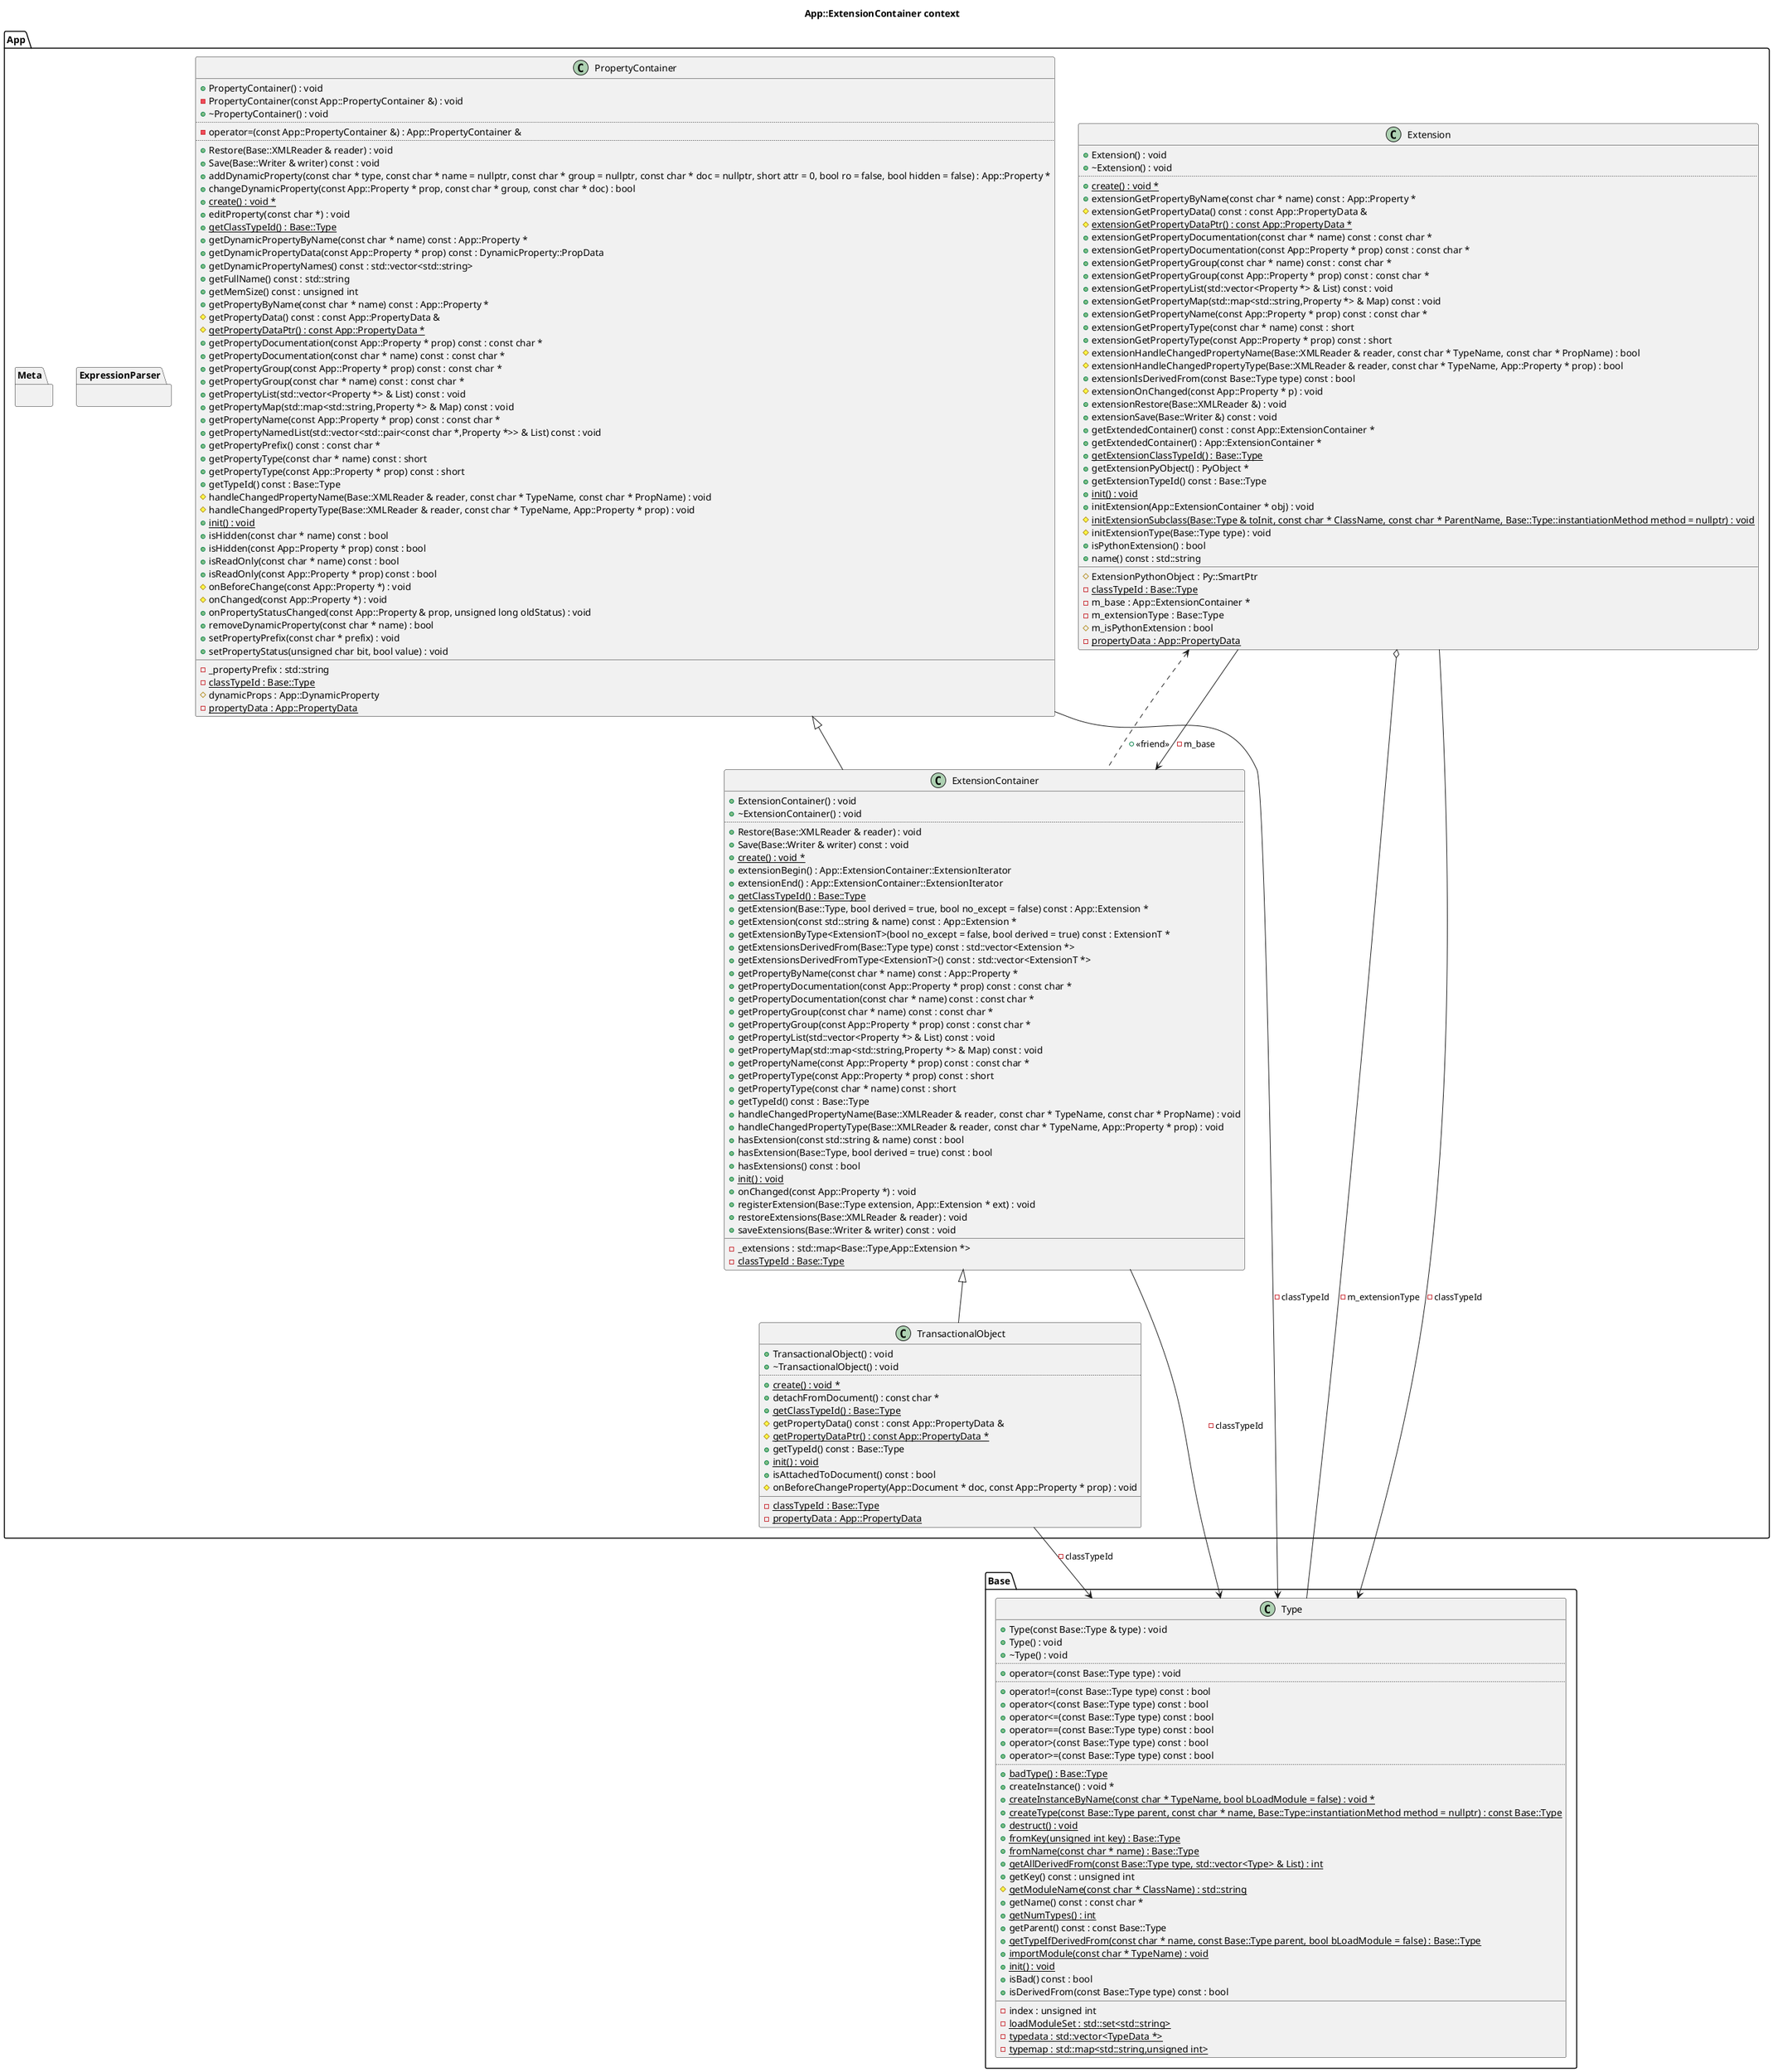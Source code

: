 @startuml
title App::ExtensionContainer context
package [Base] as C_0000701777446892506059 {
class "Type" as C_0001299587473968259399
class C_0001299587473968259399 [[https://github.com/FreeCAD/FreeCAD/blob/f6708547a9bb3f71a4aaade12109f511a72c207c/src/Base/Type.h#L80{Type}]] {
+Type(const Base::Type & type) : void [[[https://github.com/FreeCAD/FreeCAD/blob/f6708547a9bb3f71a4aaade12109f511a72c207c/src/Base/Type.h#L84{Type}]]]
+Type() : void [[[https://github.com/FreeCAD/FreeCAD/blob/f6708547a9bb3f71a4aaade12109f511a72c207c/src/Base/Type.h#L85{Type}]]]
+~Type() : void [[[https://github.com/FreeCAD/FreeCAD/blob/f6708547a9bb3f71a4aaade12109f511a72c207c/src/Base/Type.h#L87{~Type}]]]
..
+operator=(const Base::Type type) : void [[[https://github.com/FreeCAD/FreeCAD/blob/f6708547a9bb3f71a4aaade12109f511a72c207c/src/Base/Type.h#L114{operator=}]]]
..
+operator!=(const Base::Type type) const : bool [[[https://github.com/FreeCAD/FreeCAD/blob/f6708547a9bb3f71a4aaade12109f511a72c207c/src/Base/Type.h#L116{operator!=}]]]
+operator<(const Base::Type type) const : bool [[[https://github.com/FreeCAD/FreeCAD/blob/f6708547a9bb3f71a4aaade12109f511a72c207c/src/Base/Type.h#L118{operator<}]]]
+operator<=(const Base::Type type) const : bool [[[https://github.com/FreeCAD/FreeCAD/blob/f6708547a9bb3f71a4aaade12109f511a72c207c/src/Base/Type.h#L119{operator<=}]]]
+operator==(const Base::Type type) const : bool [[[https://github.com/FreeCAD/FreeCAD/blob/f6708547a9bb3f71a4aaade12109f511a72c207c/src/Base/Type.h#L115{operator==}]]]
+operator>(const Base::Type type) const : bool [[[https://github.com/FreeCAD/FreeCAD/blob/f6708547a9bb3f71a4aaade12109f511a72c207c/src/Base/Type.h#L121{operator>}]]]
+operator>=(const Base::Type type) const : bool [[[https://github.com/FreeCAD/FreeCAD/blob/f6708547a9bb3f71a4aaade12109f511a72c207c/src/Base/Type.h#L120{operator>=}]]]
..
{static} +badType() : Base::Type [[[https://github.com/FreeCAD/FreeCAD/blob/f6708547a9bb3f71a4aaade12109f511a72c207c/src/Base/Type.h#L123{badType}]]]
+createInstance() : void * [[[https://github.com/FreeCAD/FreeCAD/blob/f6708547a9bb3f71a4aaade12109f511a72c207c/src/Base/Type.h#L90{createInstance}]]]
{static} +createInstanceByName(const char * TypeName, bool bLoadModule = false) : void * [[[https://github.com/FreeCAD/FreeCAD/blob/f6708547a9bb3f71a4aaade12109f511a72c207c/src/Base/Type.h#L92{createInstanceByName}]]]
{static} +createType(const Base::Type parent, const char * name, Base::Type::instantiationMethod method = nullptr) : const Base::Type [[[https://github.com/FreeCAD/FreeCAD/blob/f6708547a9bb3f71a4aaade12109f511a72c207c/src/Base/Type.h#L109{createType}]]]
{static} +destruct() : void [[[https://github.com/FreeCAD/FreeCAD/blob/f6708547a9bb3f71a4aaade12109f511a72c207c/src/Base/Type.h#L125{destruct}]]]
{static} +fromKey(unsigned int key) : Base::Type [[[https://github.com/FreeCAD/FreeCAD/blob/f6708547a9bb3f71a4aaade12109f511a72c207c/src/Base/Type.h#L98{fromKey}]]]
{static} +fromName(const char * name) : Base::Type [[[https://github.com/FreeCAD/FreeCAD/blob/f6708547a9bb3f71a4aaade12109f511a72c207c/src/Base/Type.h#L97{fromName}]]]
{static} +getAllDerivedFrom(const Base::Type type, std::vector<Type> & List) : int [[[https://github.com/FreeCAD/FreeCAD/blob/f6708547a9bb3f71a4aaade12109f511a72c207c/src/Base/Type.h#L103{getAllDerivedFrom}]]]
+getKey() const : unsigned int [[[https://github.com/FreeCAD/FreeCAD/blob/f6708547a9bb3f71a4aaade12109f511a72c207c/src/Base/Type.h#L111{getKey}]]]
{static} #getModuleName(const char * ClassName) : std::string [[[https://github.com/FreeCAD/FreeCAD/blob/f6708547a9bb3f71a4aaade12109f511a72c207c/src/Base/Type.h#L128{getModuleName}]]]
+getName() const : const char * [[[https://github.com/FreeCAD/FreeCAD/blob/f6708547a9bb3f71a4aaade12109f511a72c207c/src/Base/Type.h#L99{getName}]]]
{static} +getNumTypes() : int [[[https://github.com/FreeCAD/FreeCAD/blob/f6708547a9bb3f71a4aaade12109f511a72c207c/src/Base/Type.h#L107{getNumTypes}]]]
+getParent() const : const Base::Type [[[https://github.com/FreeCAD/FreeCAD/blob/f6708547a9bb3f71a4aaade12109f511a72c207c/src/Base/Type.h#L100{getParent}]]]
{static} +getTypeIfDerivedFrom(const char * name, const Base::Type parent, bool bLoadModule = false) : Base::Type [[[https://github.com/FreeCAD/FreeCAD/blob/f6708547a9bb3f71a4aaade12109f511a72c207c/src/Base/Type.h#L105{getTypeIfDerivedFrom}]]]
{static} +importModule(const char * TypeName) : void [[[https://github.com/FreeCAD/FreeCAD/blob/f6708547a9bb3f71a4aaade12109f511a72c207c/src/Base/Type.h#L93{importModule}]]]
{static} +init() : void [[[https://github.com/FreeCAD/FreeCAD/blob/f6708547a9bb3f71a4aaade12109f511a72c207c/src/Base/Type.h#L124{init}]]]
+isBad() const : bool [[[https://github.com/FreeCAD/FreeCAD/blob/f6708547a9bb3f71a4aaade12109f511a72c207c/src/Base/Type.h#L112{isBad}]]]
+isDerivedFrom(const Base::Type type) const : bool [[[https://github.com/FreeCAD/FreeCAD/blob/f6708547a9bb3f71a4aaade12109f511a72c207c/src/Base/Type.h#L101{isDerivedFrom}]]]
__
-index : unsigned int [[[https://github.com/FreeCAD/FreeCAD/blob/f6708547a9bb3f71a4aaade12109f511a72c207c/src/Base/Type.h#L134{index}]]]
{static} -loadModuleSet : std::set<std::string> [[[https://github.com/FreeCAD/FreeCAD/blob/f6708547a9bb3f71a4aaade12109f511a72c207c/src/Base/Type.h#L140{loadModuleSet}]]]
{static} -typedata : std::vector<TypeData *> [[[https://github.com/FreeCAD/FreeCAD/blob/f6708547a9bb3f71a4aaade12109f511a72c207c/src/Base/Type.h#L138{typedata}]]]
{static} -typemap : std::map<std::string,unsigned int> [[[https://github.com/FreeCAD/FreeCAD/blob/f6708547a9bb3f71a4aaade12109f511a72c207c/src/Base/Type.h#L137{typemap}]]]
}
}
package [App] as C_0002285326295477687690 {
class "PropertyContainer" as C_0001429340431885784815
class C_0001429340431885784815 [[https://github.com/FreeCAD/FreeCAD/blob/f6708547a9bb3f71a4aaade12109f511a72c207c/src/App/PropertyContainer.h#L141{PropertyContainer}]] {
+PropertyContainer() : void [[[https://github.com/FreeCAD/FreeCAD/blob/f6708547a9bb3f71a4aaade12109f511a72c207c/src/App/PropertyContainer.h#L151{PropertyContainer}]]]
-PropertyContainer(const App::PropertyContainer &) : void [[[https://github.com/FreeCAD/FreeCAD/blob/f6708547a9bb3f71a4aaade12109f511a72c207c/src/App/PropertyContainer.h#L253{PropertyContainer}]]]
+~PropertyContainer() : void [[[https://github.com/FreeCAD/FreeCAD/blob/f6708547a9bb3f71a4aaade12109f511a72c207c/src/App/PropertyContainer.h#L157{~PropertyContainer}]]]
..
-operator=(const App::PropertyContainer &) : App::PropertyContainer & [[[https://github.com/FreeCAD/FreeCAD/blob/f6708547a9bb3f71a4aaade12109f511a72c207c/src/App/PropertyContainer.h#L254{operator=}]]]
..
+Restore(Base::XMLReader & reader) : void [[[https://github.com/FreeCAD/FreeCAD/blob/f6708547a9bb3f71a4aaade12109f511a72c207c/src/App/PropertyContainer.h#L222{Restore}]]]
+Save(Base::Writer & writer) const : void [[[https://github.com/FreeCAD/FreeCAD/blob/f6708547a9bb3f71a4aaade12109f511a72c207c/src/App/PropertyContainer.h#L221{Save}]]]
+addDynamicProperty(const char * type, const char * name = nullptr, const char * group = nullptr, const char * doc = nullptr, short attr = 0, bool ro = false, bool hidden = false) : App::Property * [[[https://github.com/FreeCAD/FreeCAD/blob/f6708547a9bb3f71a4aaade12109f511a72c207c/src/App/PropertyContainer.h#L196{addDynamicProperty}]]]
+changeDynamicProperty(const App::Property * prop, const char * group, const char * doc) : bool [[[https://github.com/FreeCAD/FreeCAD/blob/f6708547a9bb3f71a4aaade12109f511a72c207c/src/App/PropertyContainer.h#L205{changeDynamicProperty}]]]
{static} +create() : void * [[[https://github.com/FreeCAD/FreeCAD/blob/f6708547a9bb3f71a4aaade12109f511a72c207c/src/App/PropertyContainer.h#L144{create}]]]
+editProperty(const char *) : void [[[https://github.com/FreeCAD/FreeCAD/blob/f6708547a9bb3f71a4aaade12109f511a72c207c/src/App/PropertyContainer.h#L224{editProperty}]]]
{static} +getClassTypeId() : Base::Type [[[https://github.com/FreeCAD/FreeCAD/blob/f6708547a9bb3f71a4aaade12109f511a72c207c/src/App/PropertyContainer.h#L144{getClassTypeId}]]]
+getDynamicPropertyByName(const char * name) const : App::Property * [[[https://github.com/FreeCAD/FreeCAD/blob/f6708547a9bb3f71a4aaade12109f511a72c207c/src/App/PropertyContainer.h#L215{getDynamicPropertyByName}]]]
+getDynamicPropertyData(const App::Property * prop) const : DynamicProperty::PropData [[[https://github.com/FreeCAD/FreeCAD/blob/f6708547a9bb3f71a4aaade12109f511a72c207c/src/App/PropertyContainer.h#L201{getDynamicPropertyData}]]]
+getDynamicPropertyNames() const : std::vector<std::string> [[[https://github.com/FreeCAD/FreeCAD/blob/f6708547a9bb3f71a4aaade12109f511a72c207c/src/App/PropertyContainer.h#L212{getDynamicPropertyNames}]]]
+getFullName() const : std::string [[[https://github.com/FreeCAD/FreeCAD/blob/f6708547a9bb3f71a4aaade12109f511a72c207c/src/App/PropertyContainer.h#L161{getFullName}]]]
+getMemSize() const : unsigned int [[[https://github.com/FreeCAD/FreeCAD/blob/f6708547a9bb3f71a4aaade12109f511a72c207c/src/App/PropertyContainer.h#L159{getMemSize}]]]
+getPropertyByName(const char * name) const : App::Property * [[[https://github.com/FreeCAD/FreeCAD/blob/f6708547a9bb3f71a4aaade12109f511a72c207c/src/App/PropertyContainer.h#L164{getPropertyByName}]]]
#getPropertyData() const : const App::PropertyData & [[[https://github.com/FreeCAD/FreeCAD/blob/f6708547a9bb3f71a4aaade12109f511a72c207c/src/App/PropertyContainer.h#L246{getPropertyData}]]]
{static} #getPropertyDataPtr() : const App::PropertyData * [[[https://github.com/FreeCAD/FreeCAD/blob/f6708547a9bb3f71a4aaade12109f511a72c207c/src/App/PropertyContainer.h#L245{getPropertyDataPtr}]]]
+getPropertyDocumentation(const App::Property * prop) const : const char * [[[https://github.com/FreeCAD/FreeCAD/blob/f6708547a9bb3f71a4aaade12109f511a72c207c/src/App/PropertyContainer.h#L185{getPropertyDocumentation}]]]
+getPropertyDocumentation(const char * name) const : const char * [[[https://github.com/FreeCAD/FreeCAD/blob/f6708547a9bb3f71a4aaade12109f511a72c207c/src/App/PropertyContainer.h#L187{getPropertyDocumentation}]]]
+getPropertyGroup(const App::Property * prop) const : const char * [[[https://github.com/FreeCAD/FreeCAD/blob/f6708547a9bb3f71a4aaade12109f511a72c207c/src/App/PropertyContainer.h#L181{getPropertyGroup}]]]
+getPropertyGroup(const char * name) const : const char * [[[https://github.com/FreeCAD/FreeCAD/blob/f6708547a9bb3f71a4aaade12109f511a72c207c/src/App/PropertyContainer.h#L183{getPropertyGroup}]]]
+getPropertyList(std::vector<Property *> & List) const : void [[[https://github.com/FreeCAD/FreeCAD/blob/f6708547a9bb3f71a4aaade12109f511a72c207c/src/App/PropertyContainer.h#L170{getPropertyList}]]]
+getPropertyMap(std::map<std::string,Property *> & Map) const : void [[[https://github.com/FreeCAD/FreeCAD/blob/f6708547a9bb3f71a4aaade12109f511a72c207c/src/App/PropertyContainer.h#L168{getPropertyMap}]]]
+getPropertyName(const App::Property * prop) const : const char * [[[https://github.com/FreeCAD/FreeCAD/blob/f6708547a9bb3f71a4aaade12109f511a72c207c/src/App/PropertyContainer.h#L166{getPropertyName}]]]
+getPropertyNamedList(std::vector<std::pair<const char *,Property *>> & List) const : void [[[https://github.com/FreeCAD/FreeCAD/blob/f6708547a9bb3f71a4aaade12109f511a72c207c/src/App/PropertyContainer.h#L172{getPropertyNamedList}]]]
+getPropertyPrefix() const : const char * [[[https://github.com/FreeCAD/FreeCAD/blob/f6708547a9bb3f71a4aaade12109f511a72c207c/src/App/PropertyContainer.h#L226{getPropertyPrefix}]]]
+getPropertyType(const char * name) const : short [[[https://github.com/FreeCAD/FreeCAD/blob/f6708547a9bb3f71a4aaade12109f511a72c207c/src/App/PropertyContainer.h#L179{getPropertyType}]]]
+getPropertyType(const App::Property * prop) const : short [[[https://github.com/FreeCAD/FreeCAD/blob/f6708547a9bb3f71a4aaade12109f511a72c207c/src/App/PropertyContainer.h#L177{getPropertyType}]]]
+getTypeId() const : Base::Type [[[https://github.com/FreeCAD/FreeCAD/blob/f6708547a9bb3f71a4aaade12109f511a72c207c/src/App/PropertyContainer.h#L144{getTypeId}]]]
#handleChangedPropertyName(Base::XMLReader & reader, const char * TypeName, const char * PropName) : void [[[https://github.com/FreeCAD/FreeCAD/blob/f6708547a9bb3f71a4aaade12109f511a72c207c/src/App/PropertyContainer.h#L248{handleChangedPropertyName}]]]
#handleChangedPropertyType(Base::XMLReader & reader, const char * TypeName, App::Property * prop) : void [[[https://github.com/FreeCAD/FreeCAD/blob/f6708547a9bb3f71a4aaade12109f511a72c207c/src/App/PropertyContainer.h#L249{handleChangedPropertyType}]]]
{static} +init() : void [[[https://github.com/FreeCAD/FreeCAD/blob/f6708547a9bb3f71a4aaade12109f511a72c207c/src/App/PropertyContainer.h#L144{init}]]]
+isHidden(const char * name) const : bool [[[https://github.com/FreeCAD/FreeCAD/blob/f6708547a9bb3f71a4aaade12109f511a72c207c/src/App/PropertyContainer.h#L195{isHidden}]]]
+isHidden(const App::Property * prop) const : bool [[[https://github.com/FreeCAD/FreeCAD/blob/f6708547a9bb3f71a4aaade12109f511a72c207c/src/App/PropertyContainer.h#L193{isHidden}]]]
+isReadOnly(const char * name) const : bool [[[https://github.com/FreeCAD/FreeCAD/blob/f6708547a9bb3f71a4aaade12109f511a72c207c/src/App/PropertyContainer.h#L191{isReadOnly}]]]
+isReadOnly(const App::Property * prop) const : bool [[[https://github.com/FreeCAD/FreeCAD/blob/f6708547a9bb3f71a4aaade12109f511a72c207c/src/App/PropertyContainer.h#L189{isReadOnly}]]]
#onBeforeChange(const App::Property *) : void [[[https://github.com/FreeCAD/FreeCAD/blob/f6708547a9bb3f71a4aaade12109f511a72c207c/src/App/PropertyContainer.h#L242{onBeforeChange}]]]
#onChanged(const App::Property *) : void [[[https://github.com/FreeCAD/FreeCAD/blob/f6708547a9bb3f71a4aaade12109f511a72c207c/src/App/PropertyContainer.h#L240{onChanged}]]]
+onPropertyStatusChanged(const App::Property & prop, unsigned long oldStatus) : void [[[https://github.com/FreeCAD/FreeCAD/blob/f6708547a9bb3f71a4aaade12109f511a72c207c/src/App/PropertyContainer.h#L219{onPropertyStatusChanged}]]]
+removeDynamicProperty(const char * name) : bool [[[https://github.com/FreeCAD/FreeCAD/blob/f6708547a9bb3f71a4aaade12109f511a72c207c/src/App/PropertyContainer.h#L209{removeDynamicProperty}]]]
+setPropertyPrefix(const char * prefix) : void [[[https://github.com/FreeCAD/FreeCAD/blob/f6708547a9bb3f71a4aaade12109f511a72c207c/src/App/PropertyContainer.h#L230{setPropertyPrefix}]]]
+setPropertyStatus(unsigned char bit, bool value) : void [[[https://github.com/FreeCAD/FreeCAD/blob/f6708547a9bb3f71a4aaade12109f511a72c207c/src/App/PropertyContainer.h#L174{setPropertyStatus}]]]
__
-_propertyPrefix : std::string [[[https://github.com/FreeCAD/FreeCAD/blob/f6708547a9bb3f71a4aaade12109f511a72c207c/src/App/PropertyContainer.h#L260{_propertyPrefix}]]]
{static} -classTypeId : Base::Type [[[https://github.com/FreeCAD/FreeCAD/blob/f6708547a9bb3f71a4aaade12109f511a72c207c/src/App/PropertyContainer.h#L144{classTypeId}]]]
#dynamicProps : App::DynamicProperty [[[https://github.com/FreeCAD/FreeCAD/blob/f6708547a9bb3f71a4aaade12109f511a72c207c/src/App/PropertyContainer.h#L257{dynamicProps}]]]
{static} -propertyData : App::PropertyData [[[https://github.com/FreeCAD/FreeCAD/blob/f6708547a9bb3f71a4aaade12109f511a72c207c/src/App/PropertyContainer.h#L261{propertyData}]]]
}
class "ExtensionContainer" as C_0000679410891240475874
class C_0000679410891240475874 [[https://github.com/FreeCAD/FreeCAD/blob/f6708547a9bb3f71a4aaade12109f511a72c207c/src/App/ExtensionContainer.h#L110{ExtensionContainer}]] {
+ExtensionContainer() : void [[[https://github.com/FreeCAD/FreeCAD/blob/f6708547a9bb3f71a4aaade12109f511a72c207c/src/App/ExtensionContainer.h#L119{ExtensionContainer}]]]
+~ExtensionContainer() : void [[[https://github.com/FreeCAD/FreeCAD/blob/f6708547a9bb3f71a4aaade12109f511a72c207c/src/App/ExtensionContainer.h#L120{~ExtensionContainer}]]]
..
+Restore(Base::XMLReader & reader) : void [[[https://github.com/FreeCAD/FreeCAD/blob/f6708547a9bb3f71a4aaade12109f511a72c207c/src/App/ExtensionContainer.h#L179{Restore}]]]
+Save(Base::Writer & writer) const : void [[[https://github.com/FreeCAD/FreeCAD/blob/f6708547a9bb3f71a4aaade12109f511a72c207c/src/App/ExtensionContainer.h#L178{Save}]]]
{static} +create() : void * [[[https://github.com/FreeCAD/FreeCAD/blob/f6708547a9bb3f71a4aaade12109f511a72c207c/src/App/ExtensionContainer.h#L113{create}]]]
+extensionBegin() : App::ExtensionContainer::ExtensionIterator [[[https://github.com/FreeCAD/FreeCAD/blob/f6708547a9bb3f71a4aaade12109f511a72c207c/src/App/ExtensionContainer.h#L147{extensionBegin}]]]
+extensionEnd() : App::ExtensionContainer::ExtensionIterator [[[https://github.com/FreeCAD/FreeCAD/blob/f6708547a9bb3f71a4aaade12109f511a72c207c/src/App/ExtensionContainer.h#L148{extensionEnd}]]]
{static} +getClassTypeId() : Base::Type [[[https://github.com/FreeCAD/FreeCAD/blob/f6708547a9bb3f71a4aaade12109f511a72c207c/src/App/ExtensionContainer.h#L113{getClassTypeId}]]]
+getExtension(Base::Type, bool derived = true, bool no_except = false) const : App::Extension * [[[https://github.com/FreeCAD/FreeCAD/blob/f6708547a9bb3f71a4aaade12109f511a72c207c/src/App/ExtensionContainer.h#L126{getExtension}]]]
+getExtension(const std::string & name) const : App::Extension * [[[https://github.com/FreeCAD/FreeCAD/blob/f6708547a9bb3f71a4aaade12109f511a72c207c/src/App/ExtensionContainer.h#L127{getExtension}]]]
+getExtensionByType<ExtensionT>(bool no_except = false, bool derived = true) const : ExtensionT *
+getExtensionsDerivedFrom(Base::Type type) const : std::vector<Extension *> [[[https://github.com/FreeCAD/FreeCAD/blob/f6708547a9bb3f71a4aaade12109f511a72c207c/src/App/ExtensionContainer.h#L136{getExtensionsDerivedFrom}]]]
+getExtensionsDerivedFromType<ExtensionT>() const : std::vector<ExtensionT *>
+getPropertyByName(const char * name) const : App::Property * [[[https://github.com/FreeCAD/FreeCAD/blob/f6708547a9bb3f71a4aaade12109f511a72c207c/src/App/ExtensionContainer.h#L154{getPropertyByName}]]]
+getPropertyDocumentation(const App::Property * prop) const : const char * [[[https://github.com/FreeCAD/FreeCAD/blob/f6708547a9bb3f71a4aaade12109f511a72c207c/src/App/ExtensionContainer.h#L171{getPropertyDocumentation}]]]
+getPropertyDocumentation(const char * name) const : const char * [[[https://github.com/FreeCAD/FreeCAD/blob/f6708547a9bb3f71a4aaade12109f511a72c207c/src/App/ExtensionContainer.h#L173{getPropertyDocumentation}]]]
+getPropertyGroup(const char * name) const : const char * [[[https://github.com/FreeCAD/FreeCAD/blob/f6708547a9bb3f71a4aaade12109f511a72c207c/src/App/ExtensionContainer.h#L169{getPropertyGroup}]]]
+getPropertyGroup(const App::Property * prop) const : const char * [[[https://github.com/FreeCAD/FreeCAD/blob/f6708547a9bb3f71a4aaade12109f511a72c207c/src/App/ExtensionContainer.h#L167{getPropertyGroup}]]]
+getPropertyList(std::vector<Property *> & List) const : void [[[https://github.com/FreeCAD/FreeCAD/blob/f6708547a9bb3f71a4aaade12109f511a72c207c/src/App/ExtensionContainer.h#L160{getPropertyList}]]]
+getPropertyMap(std::map<std::string,Property *> & Map) const : void [[[https://github.com/FreeCAD/FreeCAD/blob/f6708547a9bb3f71a4aaade12109f511a72c207c/src/App/ExtensionContainer.h#L158{getPropertyMap}]]]
+getPropertyName(const App::Property * prop) const : const char * [[[https://github.com/FreeCAD/FreeCAD/blob/f6708547a9bb3f71a4aaade12109f511a72c207c/src/App/ExtensionContainer.h#L156{getPropertyName}]]]
+getPropertyType(const App::Property * prop) const : short [[[https://github.com/FreeCAD/FreeCAD/blob/f6708547a9bb3f71a4aaade12109f511a72c207c/src/App/ExtensionContainer.h#L163{getPropertyType}]]]
+getPropertyType(const char * name) const : short [[[https://github.com/FreeCAD/FreeCAD/blob/f6708547a9bb3f71a4aaade12109f511a72c207c/src/App/ExtensionContainer.h#L165{getPropertyType}]]]
+getTypeId() const : Base::Type [[[https://github.com/FreeCAD/FreeCAD/blob/f6708547a9bb3f71a4aaade12109f511a72c207c/src/App/ExtensionContainer.h#L113{getTypeId}]]]
+handleChangedPropertyName(Base::XMLReader & reader, const char * TypeName, const char * PropName) : void [[[https://github.com/FreeCAD/FreeCAD/blob/f6708547a9bb3f71a4aaade12109f511a72c207c/src/App/ExtensionContainer.h#L193{handleChangedPropertyName}]]]
+handleChangedPropertyType(Base::XMLReader & reader, const char * TypeName, App::Property * prop) : void [[[https://github.com/FreeCAD/FreeCAD/blob/f6708547a9bb3f71a4aaade12109f511a72c207c/src/App/ExtensionContainer.h#L201{handleChangedPropertyType}]]]
+hasExtension(const std::string & name) const : bool [[[https://github.com/FreeCAD/FreeCAD/blob/f6708547a9bb3f71a4aaade12109f511a72c207c/src/App/ExtensionContainer.h#L124{hasExtension}]]]
+hasExtension(Base::Type, bool derived = true) const : bool [[[https://github.com/FreeCAD/FreeCAD/blob/f6708547a9bb3f71a4aaade12109f511a72c207c/src/App/ExtensionContainer.h#L123{hasExtension}]]]
+hasExtensions() const : bool [[[https://github.com/FreeCAD/FreeCAD/blob/f6708547a9bb3f71a4aaade12109f511a72c207c/src/App/ExtensionContainer.h#L125{hasExtensions}]]]
{static} +init() : void [[[https://github.com/FreeCAD/FreeCAD/blob/f6708547a9bb3f71a4aaade12109f511a72c207c/src/App/ExtensionContainer.h#L113{init}]]]
+onChanged(const App::Property *) : void [[[https://github.com/FreeCAD/FreeCAD/blob/f6708547a9bb3f71a4aaade12109f511a72c207c/src/App/ExtensionContainer.h#L176{onChanged}]]]
+registerExtension(Base::Type extension, App::Extension * ext) : void [[[https://github.com/FreeCAD/FreeCAD/blob/f6708547a9bb3f71a4aaade12109f511a72c207c/src/App/ExtensionContainer.h#L122{registerExtension}]]]
+restoreExtensions(Base::XMLReader & reader) : void [[[https://github.com/FreeCAD/FreeCAD/blob/f6708547a9bb3f71a4aaade12109f511a72c207c/src/App/ExtensionContainer.h#L184{restoreExtensions}]]]
+saveExtensions(Base::Writer & writer) const : void [[[https://github.com/FreeCAD/FreeCAD/blob/f6708547a9bb3f71a4aaade12109f511a72c207c/src/App/ExtensionContainer.h#L183{saveExtensions}]]]
__
-_extensions : std::map<Base::Type,App::Extension *> [[[https://github.com/FreeCAD/FreeCAD/blob/f6708547a9bb3f71a4aaade12109f511a72c207c/src/App/ExtensionContainer.h#L205{_extensions}]]]
{static} -classTypeId : Base::Type [[[https://github.com/FreeCAD/FreeCAD/blob/f6708547a9bb3f71a4aaade12109f511a72c207c/src/App/ExtensionContainer.h#L113{classTypeId}]]]
}
class "TransactionalObject" as C_0000203998662590140804
class C_0000203998662590140804 [[https://github.com/FreeCAD/FreeCAD/blob/f6708547a9bb3f71a4aaade12109f511a72c207c/src/App/TransactionalObject.h#L37{TransactionalObject}]] {
+TransactionalObject() : void [[[https://github.com/FreeCAD/FreeCAD/blob/f6708547a9bb3f71a4aaade12109f511a72c207c/src/App/TransactionalObject.h#L43{TransactionalObject}]]]
+~TransactionalObject() : void [[[https://github.com/FreeCAD/FreeCAD/blob/f6708547a9bb3f71a4aaade12109f511a72c207c/src/App/TransactionalObject.h#L44{~TransactionalObject}]]]
..
{static} +create() : void * [[[https://github.com/FreeCAD/FreeCAD/blob/f6708547a9bb3f71a4aaade12109f511a72c207c/src/App/TransactionalObject.h#L39{create}]]]
+detachFromDocument() : const char * [[[https://github.com/FreeCAD/FreeCAD/blob/f6708547a9bb3f71a4aaade12109f511a72c207c/src/App/TransactionalObject.h#L46{detachFromDocument}]]]
{static} +getClassTypeId() : Base::Type [[[https://github.com/FreeCAD/FreeCAD/blob/f6708547a9bb3f71a4aaade12109f511a72c207c/src/App/TransactionalObject.h#L39{getClassTypeId}]]]
#getPropertyData() const : const App::PropertyData & [[[https://github.com/FreeCAD/FreeCAD/blob/f6708547a9bb3f71a4aaade12109f511a72c207c/src/App/TransactionalObject.h#L39{getPropertyData}]]]
{static} #getPropertyDataPtr() : const App::PropertyData * [[[https://github.com/FreeCAD/FreeCAD/blob/f6708547a9bb3f71a4aaade12109f511a72c207c/src/App/TransactionalObject.h#L39{getPropertyDataPtr}]]]
+getTypeId() const : Base::Type [[[https://github.com/FreeCAD/FreeCAD/blob/f6708547a9bb3f71a4aaade12109f511a72c207c/src/App/TransactionalObject.h#L39{getTypeId}]]]
{static} +init() : void [[[https://github.com/FreeCAD/FreeCAD/blob/f6708547a9bb3f71a4aaade12109f511a72c207c/src/App/TransactionalObject.h#L39{init}]]]
+isAttachedToDocument() const : bool [[[https://github.com/FreeCAD/FreeCAD/blob/f6708547a9bb3f71a4aaade12109f511a72c207c/src/App/TransactionalObject.h#L45{isAttachedToDocument}]]]
#onBeforeChangeProperty(App::Document * doc, const App::Property * prop) : void [[[https://github.com/FreeCAD/FreeCAD/blob/f6708547a9bb3f71a4aaade12109f511a72c207c/src/App/TransactionalObject.h#L48{onBeforeChangeProperty}]]]
__
{static} -classTypeId : Base::Type [[[https://github.com/FreeCAD/FreeCAD/blob/f6708547a9bb3f71a4aaade12109f511a72c207c/src/App/TransactionalObject.h#L39{classTypeId}]]]
{static} -propertyData : App::PropertyData [[[https://github.com/FreeCAD/FreeCAD/blob/f6708547a9bb3f71a4aaade12109f511a72c207c/src/App/TransactionalObject.h#L39{propertyData}]]]
}
class "Extension" as C_0001794001296406087163
class C_0001794001296406087163 [[https://github.com/FreeCAD/FreeCAD/blob/f6708547a9bb3f71a4aaade12109f511a72c207c/src/App/Extension.h#L222{Extension}]] {
+Extension() : void [[[https://github.com/FreeCAD/FreeCAD/blob/f6708547a9bb3f71a4aaade12109f511a72c207c/src/App/Extension.h#L231{Extension}]]]
+~Extension() : void [[[https://github.com/FreeCAD/FreeCAD/blob/f6708547a9bb3f71a4aaade12109f511a72c207c/src/App/Extension.h#L232{~Extension}]]]
..
{static} +create() : void * [[[https://github.com/FreeCAD/FreeCAD/blob/f6708547a9bb3f71a4aaade12109f511a72c207c/src/App/Extension.h#L227{create}]]]
+extensionGetPropertyByName(const char * name) const : App::Property * [[[https://github.com/FreeCAD/FreeCAD/blob/f6708547a9bb3f71a4aaade12109f511a72c207c/src/App/Extension.h#L250{extensionGetPropertyByName}]]]
#extensionGetPropertyData() const : const App::PropertyData & [[[https://github.com/FreeCAD/FreeCAD/blob/f6708547a9bb3f71a4aaade12109f511a72c207c/src/App/Extension.h#L227{extensionGetPropertyData}]]]
{static} #extensionGetPropertyDataPtr() : const App::PropertyData * [[[https://github.com/FreeCAD/FreeCAD/blob/f6708547a9bb3f71a4aaade12109f511a72c207c/src/App/Extension.h#L227{extensionGetPropertyDataPtr}]]]
+extensionGetPropertyDocumentation(const char * name) const : const char * [[[https://github.com/FreeCAD/FreeCAD/blob/f6708547a9bb3f71a4aaade12109f511a72c207c/src/App/Extension.h#L269{extensionGetPropertyDocumentation}]]]
+extensionGetPropertyDocumentation(const App::Property * prop) const : const char * [[[https://github.com/FreeCAD/FreeCAD/blob/f6708547a9bb3f71a4aaade12109f511a72c207c/src/App/Extension.h#L267{extensionGetPropertyDocumentation}]]]
+extensionGetPropertyGroup(const char * name) const : const char * [[[https://github.com/FreeCAD/FreeCAD/blob/f6708547a9bb3f71a4aaade12109f511a72c207c/src/App/Extension.h#L265{extensionGetPropertyGroup}]]]
+extensionGetPropertyGroup(const App::Property * prop) const : const char * [[[https://github.com/FreeCAD/FreeCAD/blob/f6708547a9bb3f71a4aaade12109f511a72c207c/src/App/Extension.h#L263{extensionGetPropertyGroup}]]]
+extensionGetPropertyList(std::vector<Property *> & List) const : void [[[https://github.com/FreeCAD/FreeCAD/blob/f6708547a9bb3f71a4aaade12109f511a72c207c/src/App/Extension.h#L256{extensionGetPropertyList}]]]
+extensionGetPropertyMap(std::map<std::string,Property *> & Map) const : void [[[https://github.com/FreeCAD/FreeCAD/blob/f6708547a9bb3f71a4aaade12109f511a72c207c/src/App/Extension.h#L254{extensionGetPropertyMap}]]]
+extensionGetPropertyName(const App::Property * prop) const : const char * [[[https://github.com/FreeCAD/FreeCAD/blob/f6708547a9bb3f71a4aaade12109f511a72c207c/src/App/Extension.h#L252{extensionGetPropertyName}]]]
+extensionGetPropertyType(const char * name) const : short [[[https://github.com/FreeCAD/FreeCAD/blob/f6708547a9bb3f71a4aaade12109f511a72c207c/src/App/Extension.h#L261{extensionGetPropertyType}]]]
+extensionGetPropertyType(const App::Property * prop) const : short [[[https://github.com/FreeCAD/FreeCAD/blob/f6708547a9bb3f71a4aaade12109f511a72c207c/src/App/Extension.h#L259{extensionGetPropertyType}]]]
#extensionHandleChangedPropertyName(Base::XMLReader & reader, const char * TypeName, const char * PropName) : bool [[[https://github.com/FreeCAD/FreeCAD/blob/f6708547a9bb3f71a4aaade12109f511a72c207c/src/App/Extension.h#L289{extensionHandleChangedPropertyName}]]]
#extensionHandleChangedPropertyType(Base::XMLReader & reader, const char * TypeName, App::Property * prop) : bool [[[https://github.com/FreeCAD/FreeCAD/blob/f6708547a9bb3f71a4aaade12109f511a72c207c/src/App/Extension.h#L291{extensionHandleChangedPropertyType}]]]
+extensionIsDerivedFrom(const Base::Type type) const : bool [[[https://github.com/FreeCAD/FreeCAD/blob/f6708547a9bb3f71a4aaade12109f511a72c207c/src/App/Extension.h#L280{extensionIsDerivedFrom}]]]
#extensionOnChanged(const App::Property * p) : void [[[https://github.com/FreeCAD/FreeCAD/blob/f6708547a9bb3f71a4aaade12109f511a72c207c/src/App/Extension.h#L286{extensionOnChanged}]]]
+extensionRestore(Base::XMLReader &) : void [[[https://github.com/FreeCAD/FreeCAD/blob/f6708547a9bb3f71a4aaade12109f511a72c207c/src/App/Extension.h#L275{extensionRestore}]]]
+extensionSave(Base::Writer &) const : void [[[https://github.com/FreeCAD/FreeCAD/blob/f6708547a9bb3f71a4aaade12109f511a72c207c/src/App/Extension.h#L274{extensionSave}]]]
+getExtendedContainer() const : const App::ExtensionContainer * [[[https://github.com/FreeCAD/FreeCAD/blob/f6708547a9bb3f71a4aaade12109f511a72c207c/src/App/Extension.h#L237{getExtendedContainer}]]]
+getExtendedContainer() : App::ExtensionContainer * [[[https://github.com/FreeCAD/FreeCAD/blob/f6708547a9bb3f71a4aaade12109f511a72c207c/src/App/Extension.h#L236{getExtendedContainer}]]]
{static} +getExtensionClassTypeId() : Base::Type [[[https://github.com/FreeCAD/FreeCAD/blob/f6708547a9bb3f71a4aaade12109f511a72c207c/src/App/Extension.h#L227{getExtensionClassTypeId}]]]
+getExtensionPyObject() : PyObject * [[[https://github.com/FreeCAD/FreeCAD/blob/f6708547a9bb3f71a4aaade12109f511a72c207c/src/App/Extension.h#L244{getExtensionPyObject}]]]
+getExtensionTypeId() const : Base::Type [[[https://github.com/FreeCAD/FreeCAD/blob/f6708547a9bb3f71a4aaade12109f511a72c207c/src/App/Extension.h#L227{getExtensionTypeId}]]]
{static} +init() : void [[[https://github.com/FreeCAD/FreeCAD/blob/f6708547a9bb3f71a4aaade12109f511a72c207c/src/App/Extension.h#L227{init}]]]
+initExtension(App::ExtensionContainer * obj) : void [[[https://github.com/FreeCAD/FreeCAD/blob/f6708547a9bb3f71a4aaade12109f511a72c207c/src/App/Extension.h#L234{initExtension}]]]
{static} #initExtensionSubclass(Base::Type & toInit, const char * ClassName, const char * ParentName, Base::Type::instantiationMethod method = nullptr) : void [[[https://github.com/FreeCAD/FreeCAD/blob/f6708547a9bb3f71a4aaade12109f511a72c207c/src/App/Extension.h#L282{initExtensionSubclass}]]]
#initExtensionType(Base::Type type) : void [[[https://github.com/FreeCAD/FreeCAD/blob/f6708547a9bb3f71a4aaade12109f511a72c207c/src/App/Extension.h#L296{initExtensionType}]]]
+isPythonExtension() : bool [[[https://github.com/FreeCAD/FreeCAD/blob/f6708547a9bb3f71a4aaade12109f511a72c207c/src/App/Extension.h#L242{isPythonExtension}]]]
+name() const : std::string [[[https://github.com/FreeCAD/FreeCAD/blob/f6708547a9bb3f71a4aaade12109f511a72c207c/src/App/Extension.h#L240{name}]]]
__
#ExtensionPythonObject : Py::SmartPtr [[[https://github.com/FreeCAD/FreeCAD/blob/f6708547a9bb3f71a4aaade12109f511a72c207c/src/App/Extension.h#L298{ExtensionPythonObject}]]]
{static} -classTypeId : Base::Type [[[https://github.com/FreeCAD/FreeCAD/blob/f6708547a9bb3f71a4aaade12109f511a72c207c/src/App/Extension.h#L227{classTypeId}]]]
-m_base : App::ExtensionContainer * [[[https://github.com/FreeCAD/FreeCAD/blob/f6708547a9bb3f71a4aaade12109f511a72c207c/src/App/Extension.h#L302{m_base}]]]
-m_extensionType : Base::Type [[[https://github.com/FreeCAD/FreeCAD/blob/f6708547a9bb3f71a4aaade12109f511a72c207c/src/App/Extension.h#L301{m_extensionType}]]]
#m_isPythonExtension : bool [[[https://github.com/FreeCAD/FreeCAD/blob/f6708547a9bb3f71a4aaade12109f511a72c207c/src/App/Extension.h#L297{m_isPythonExtension}]]]
{static} -propertyData : App::PropertyData [[[https://github.com/FreeCAD/FreeCAD/blob/f6708547a9bb3f71a4aaade12109f511a72c207c/src/App/Extension.h#L227{propertyData}]]]
}
package [ExpressionParser] as C_0000905861183269213715 {
}
package [Meta] as C_0002283864520314866053 {
}
}
C_0001429340431885784815 --> C_0001299587473968259399 : -classTypeId
C_0000679410891240475874 --> C_0001299587473968259399 : -classTypeId
C_0001429340431885784815 <|-- C_0000679410891240475874
C_0000203998662590140804 --> C_0001299587473968259399 : -classTypeId
C_0000679410891240475874 <|-- C_0000203998662590140804
C_0001794001296406087163 o-- C_0001299587473968259399 : -m_extensionType
C_0001794001296406087163 --> C_0000679410891240475874 : -m_base
C_0001794001296406087163 --> C_0001299587473968259399 : -classTypeId
C_0001794001296406087163 <.. C_0000679410891240475874 : +<<friend>>

'Generated with clang-uml, version 0.4.0-14-g26abb71
'LLVM version Ubuntu clang version 15.0.7
@enduml
